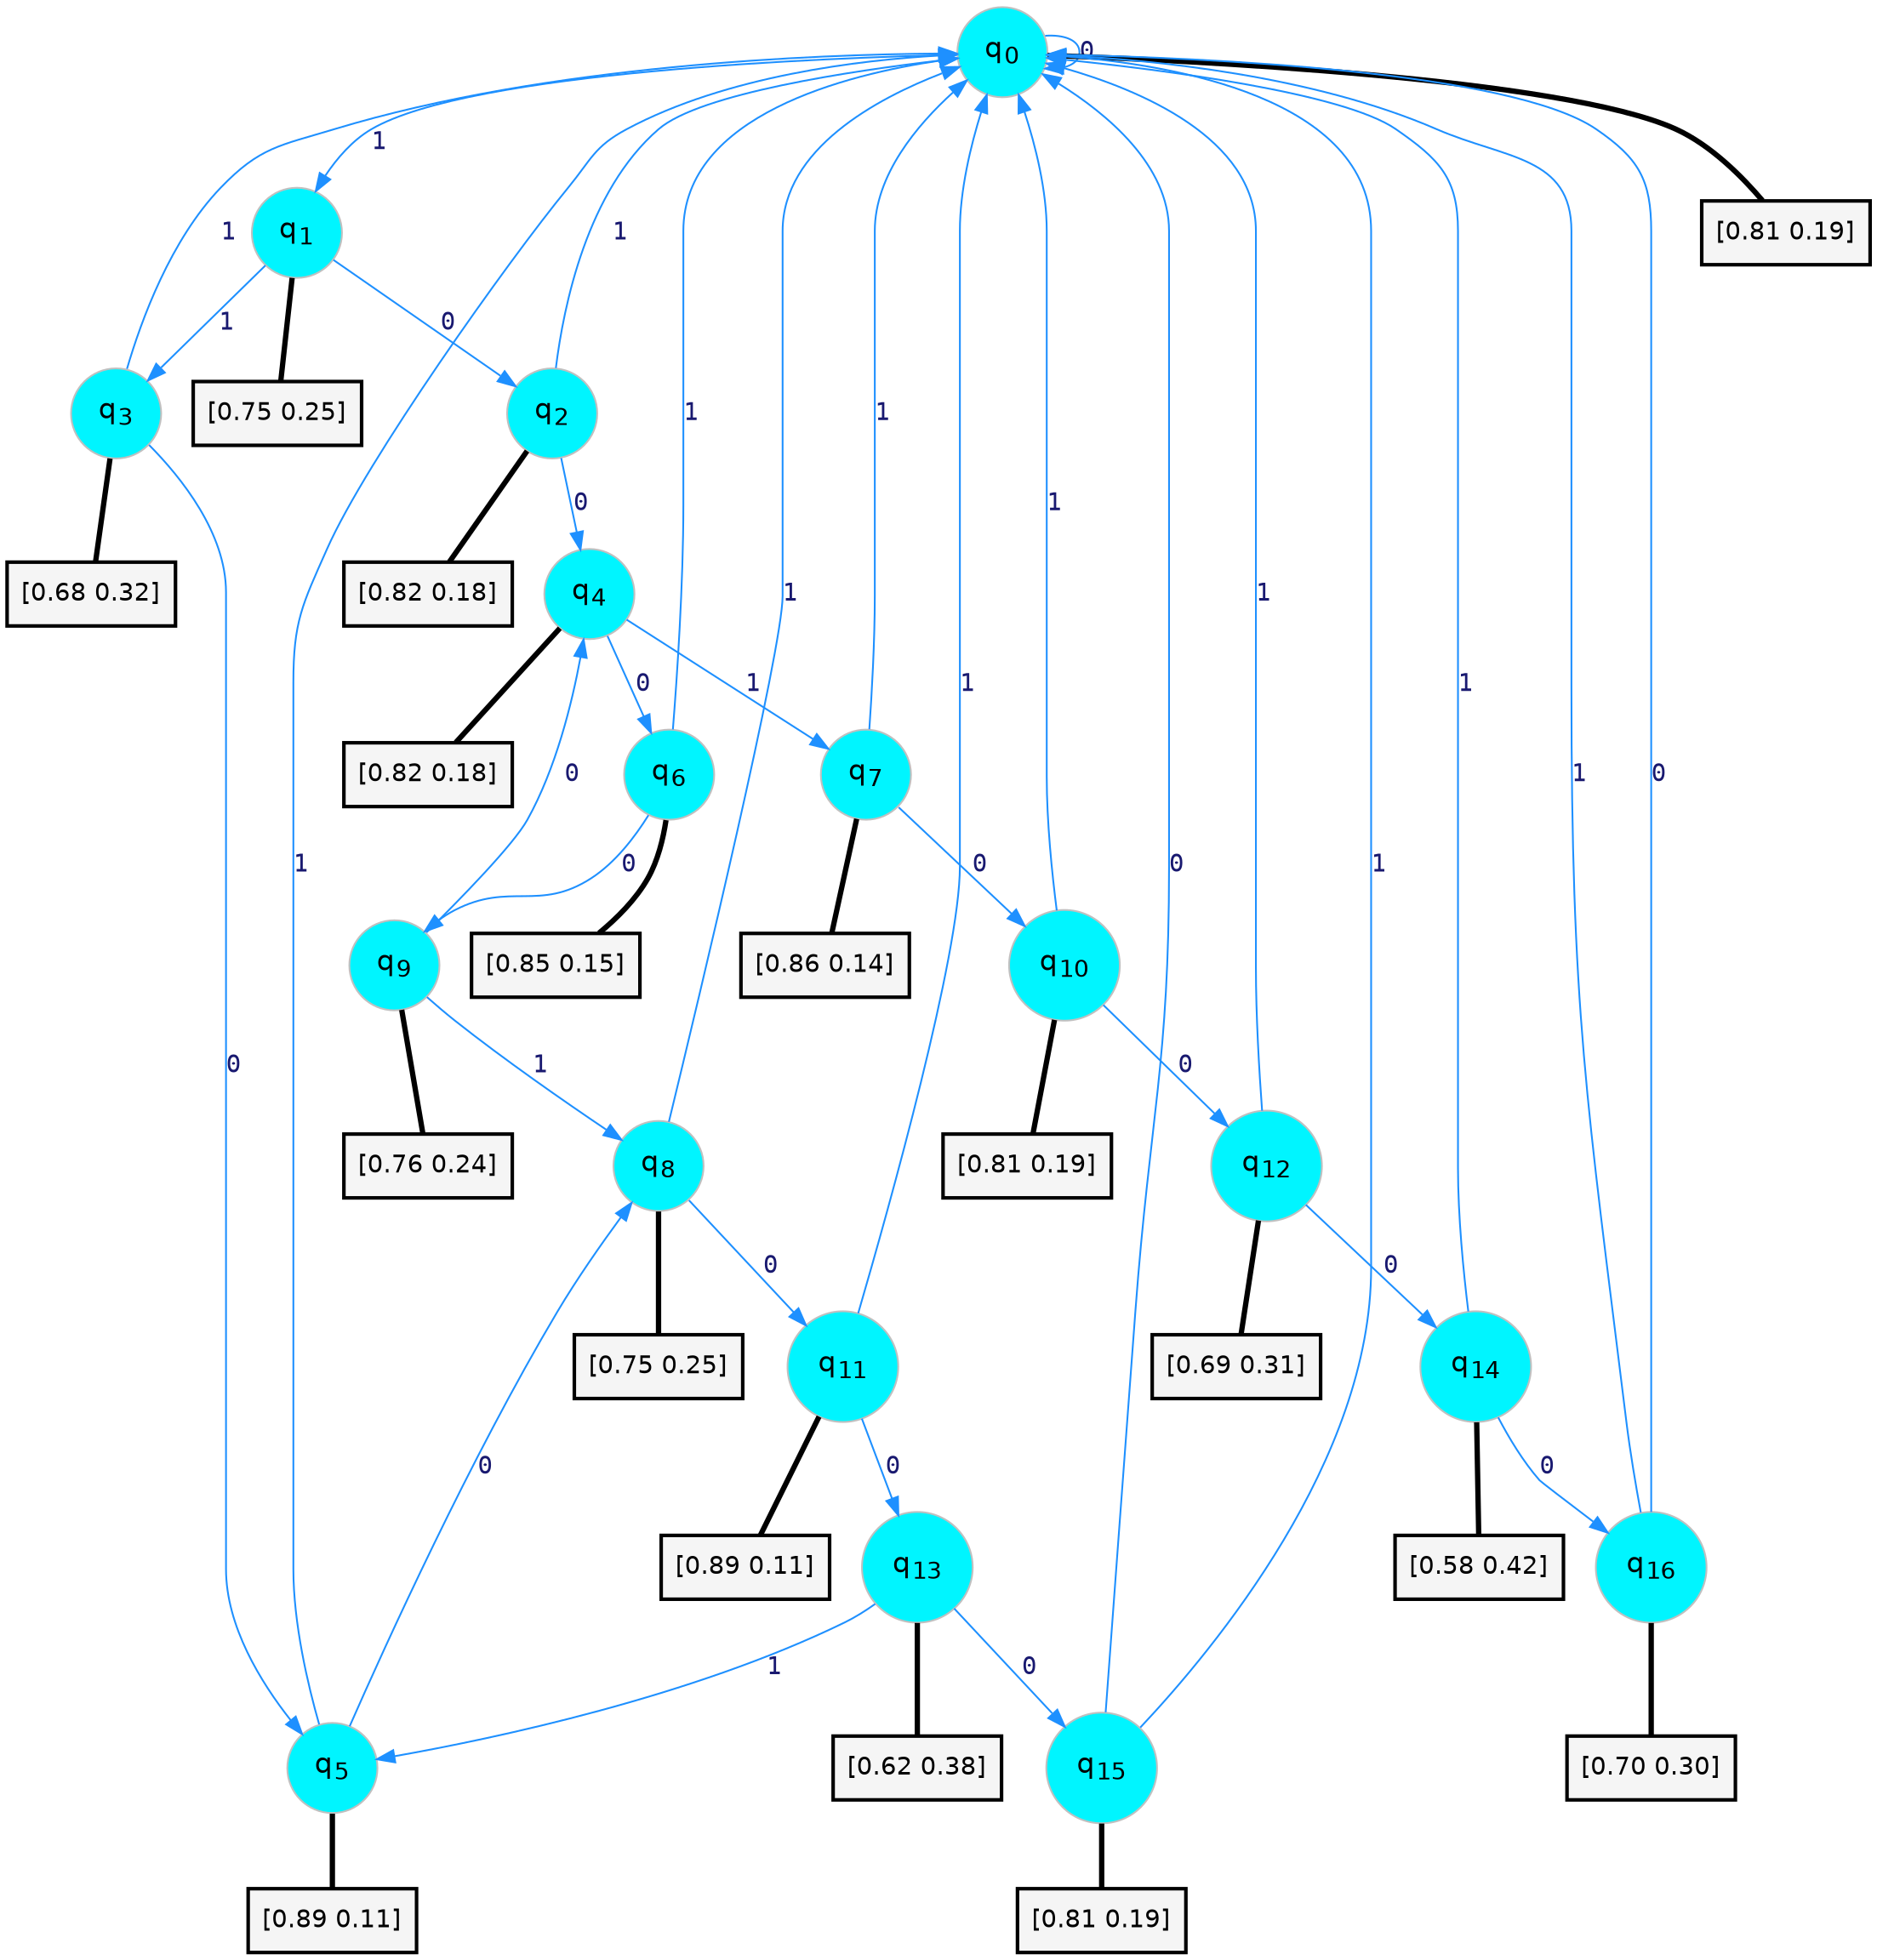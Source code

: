 digraph G {
graph [
bgcolor=transparent, dpi=300, rankdir=TD, size="40,25"];
node [
color=gray, fillcolor=turquoise1, fontcolor=black, fontname=Helvetica, fontsize=16, fontweight=bold, shape=circle, style=filled];
edge [
arrowsize=1, color=dodgerblue1, fontcolor=midnightblue, fontname=courier, fontweight=bold, penwidth=1, style=solid, weight=20];
0[label=<q<SUB>0</SUB>>];
1[label=<q<SUB>1</SUB>>];
2[label=<q<SUB>2</SUB>>];
3[label=<q<SUB>3</SUB>>];
4[label=<q<SUB>4</SUB>>];
5[label=<q<SUB>5</SUB>>];
6[label=<q<SUB>6</SUB>>];
7[label=<q<SUB>7</SUB>>];
8[label=<q<SUB>8</SUB>>];
9[label=<q<SUB>9</SUB>>];
10[label=<q<SUB>10</SUB>>];
11[label=<q<SUB>11</SUB>>];
12[label=<q<SUB>12</SUB>>];
13[label=<q<SUB>13</SUB>>];
14[label=<q<SUB>14</SUB>>];
15[label=<q<SUB>15</SUB>>];
16[label=<q<SUB>16</SUB>>];
17[label="[0.81 0.19]", shape=box,fontcolor=black, fontname=Helvetica, fontsize=14, penwidth=2, fillcolor=whitesmoke,color=black];
18[label="[0.75 0.25]", shape=box,fontcolor=black, fontname=Helvetica, fontsize=14, penwidth=2, fillcolor=whitesmoke,color=black];
19[label="[0.82 0.18]", shape=box,fontcolor=black, fontname=Helvetica, fontsize=14, penwidth=2, fillcolor=whitesmoke,color=black];
20[label="[0.68 0.32]", shape=box,fontcolor=black, fontname=Helvetica, fontsize=14, penwidth=2, fillcolor=whitesmoke,color=black];
21[label="[0.82 0.18]", shape=box,fontcolor=black, fontname=Helvetica, fontsize=14, penwidth=2, fillcolor=whitesmoke,color=black];
22[label="[0.89 0.11]", shape=box,fontcolor=black, fontname=Helvetica, fontsize=14, penwidth=2, fillcolor=whitesmoke,color=black];
23[label="[0.85 0.15]", shape=box,fontcolor=black, fontname=Helvetica, fontsize=14, penwidth=2, fillcolor=whitesmoke,color=black];
24[label="[0.86 0.14]", shape=box,fontcolor=black, fontname=Helvetica, fontsize=14, penwidth=2, fillcolor=whitesmoke,color=black];
25[label="[0.75 0.25]", shape=box,fontcolor=black, fontname=Helvetica, fontsize=14, penwidth=2, fillcolor=whitesmoke,color=black];
26[label="[0.76 0.24]", shape=box,fontcolor=black, fontname=Helvetica, fontsize=14, penwidth=2, fillcolor=whitesmoke,color=black];
27[label="[0.81 0.19]", shape=box,fontcolor=black, fontname=Helvetica, fontsize=14, penwidth=2, fillcolor=whitesmoke,color=black];
28[label="[0.89 0.11]", shape=box,fontcolor=black, fontname=Helvetica, fontsize=14, penwidth=2, fillcolor=whitesmoke,color=black];
29[label="[0.69 0.31]", shape=box,fontcolor=black, fontname=Helvetica, fontsize=14, penwidth=2, fillcolor=whitesmoke,color=black];
30[label="[0.62 0.38]", shape=box,fontcolor=black, fontname=Helvetica, fontsize=14, penwidth=2, fillcolor=whitesmoke,color=black];
31[label="[0.58 0.42]", shape=box,fontcolor=black, fontname=Helvetica, fontsize=14, penwidth=2, fillcolor=whitesmoke,color=black];
32[label="[0.81 0.19]", shape=box,fontcolor=black, fontname=Helvetica, fontsize=14, penwidth=2, fillcolor=whitesmoke,color=black];
33[label="[0.70 0.30]", shape=box,fontcolor=black, fontname=Helvetica, fontsize=14, penwidth=2, fillcolor=whitesmoke,color=black];
0->0 [label=0];
0->1 [label=1];
0->17 [arrowhead=none, penwidth=3,color=black];
1->2 [label=0];
1->3 [label=1];
1->18 [arrowhead=none, penwidth=3,color=black];
2->4 [label=0];
2->0 [label=1];
2->19 [arrowhead=none, penwidth=3,color=black];
3->5 [label=0];
3->0 [label=1];
3->20 [arrowhead=none, penwidth=3,color=black];
4->6 [label=0];
4->7 [label=1];
4->21 [arrowhead=none, penwidth=3,color=black];
5->8 [label=0];
5->0 [label=1];
5->22 [arrowhead=none, penwidth=3,color=black];
6->9 [label=0];
6->0 [label=1];
6->23 [arrowhead=none, penwidth=3,color=black];
7->10 [label=0];
7->0 [label=1];
7->24 [arrowhead=none, penwidth=3,color=black];
8->11 [label=0];
8->0 [label=1];
8->25 [arrowhead=none, penwidth=3,color=black];
9->4 [label=0];
9->8 [label=1];
9->26 [arrowhead=none, penwidth=3,color=black];
10->12 [label=0];
10->0 [label=1];
10->27 [arrowhead=none, penwidth=3,color=black];
11->13 [label=0];
11->0 [label=1];
11->28 [arrowhead=none, penwidth=3,color=black];
12->14 [label=0];
12->0 [label=1];
12->29 [arrowhead=none, penwidth=3,color=black];
13->15 [label=0];
13->5 [label=1];
13->30 [arrowhead=none, penwidth=3,color=black];
14->16 [label=0];
14->0 [label=1];
14->31 [arrowhead=none, penwidth=3,color=black];
15->0 [label=0];
15->0 [label=1];
15->32 [arrowhead=none, penwidth=3,color=black];
16->0 [label=0];
16->0 [label=1];
16->33 [arrowhead=none, penwidth=3,color=black];
}
